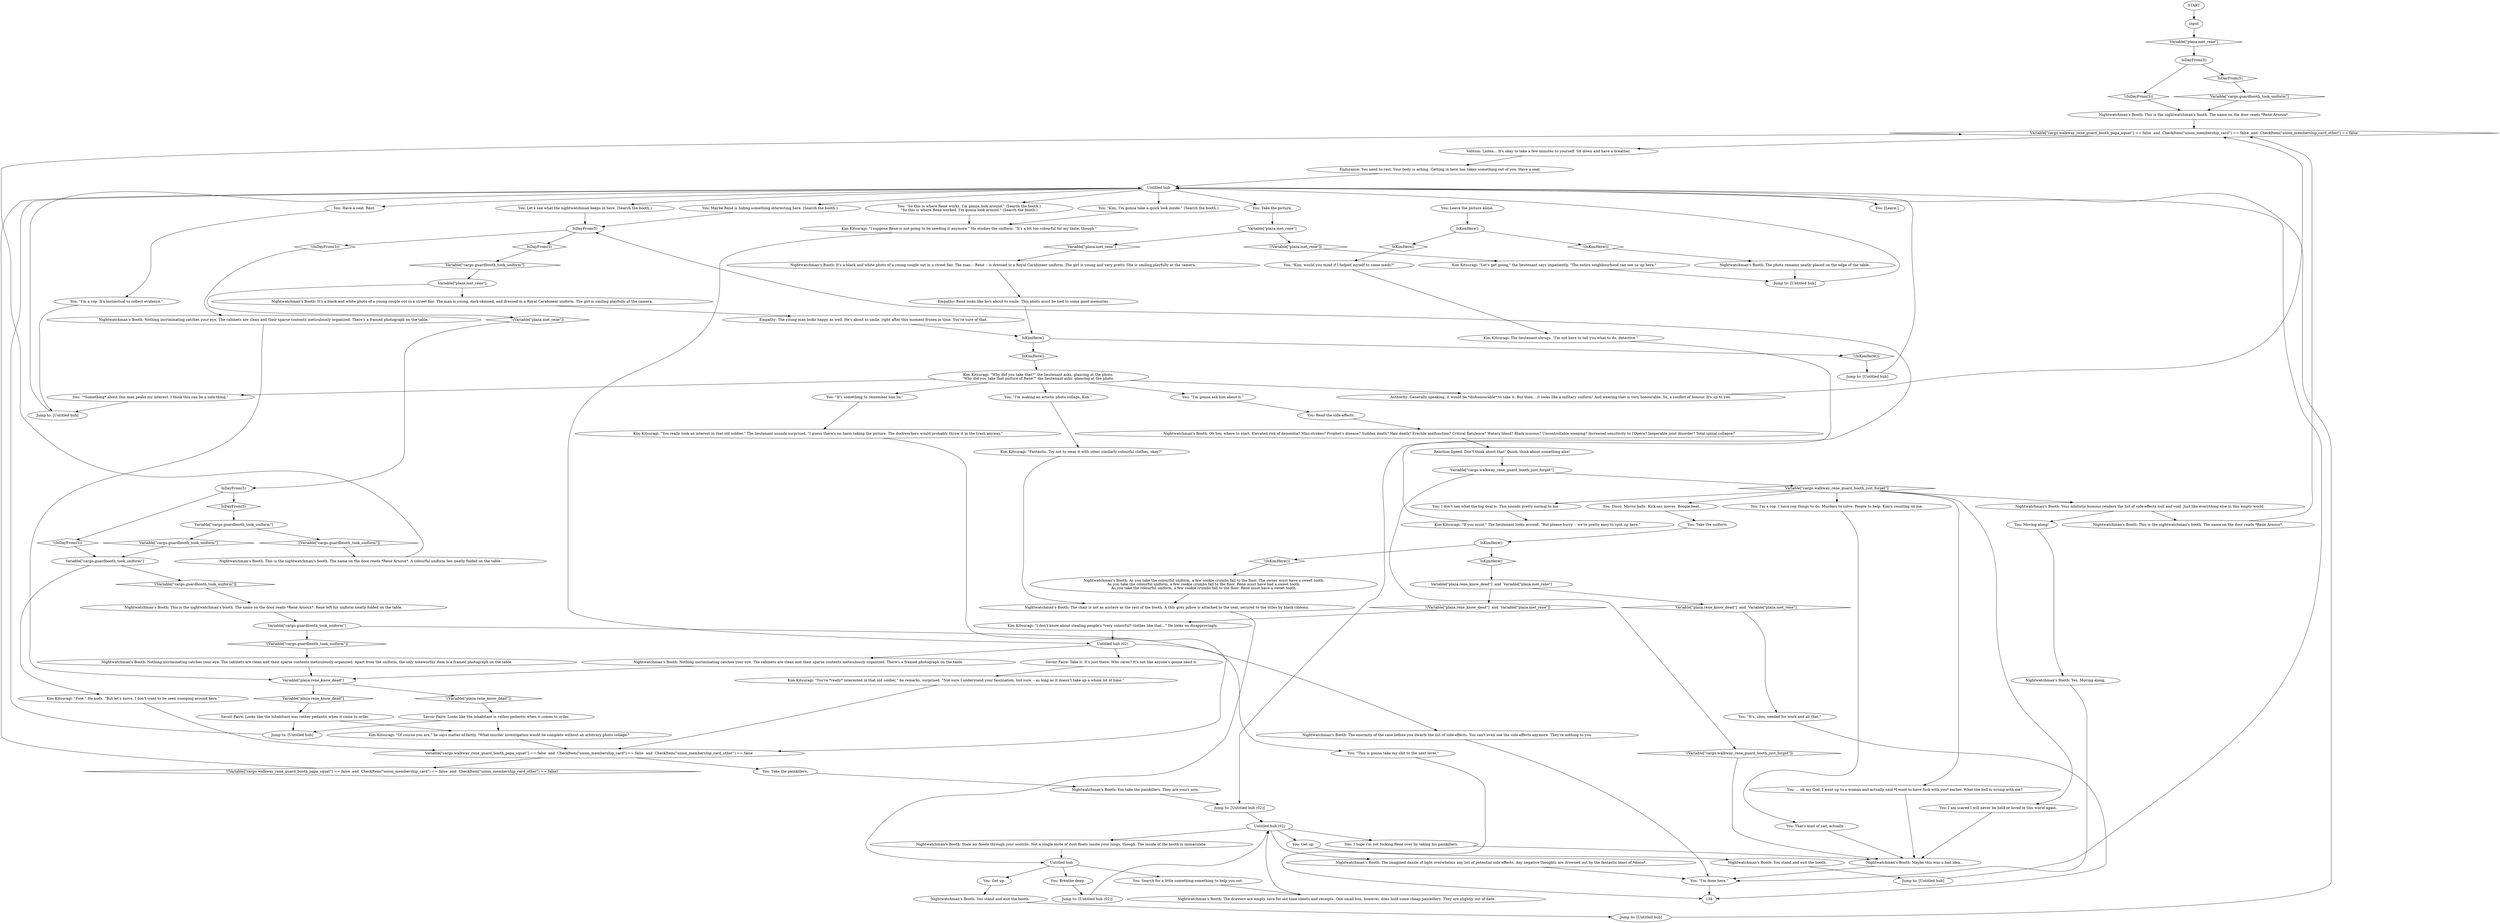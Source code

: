 # CARGO / NIGHT WATCHMAN BOOTH
# René's booth dialogue shall be in here
# ==================================================
digraph G {
	  0 [label="START"];
	  1 [label="input"];
	  2 [label="Nightwatchman's Booth: The drawers are empty save for old time sheets and receipts. One small box, however, does hold some cheap painkillers. They are slightly out of date."];
	  3 [label="Untitled hub"];
	  4 [label="Variable[\"cargo.walkway_rene_guard_booth_just_forget\"]"];
	  5 [label="Variable[\"cargo.walkway_rene_guard_booth_just_forget\"]", shape=diamond];
	  6 [label="!(Variable[\"cargo.walkway_rene_guard_booth_just_forget\"])", shape=diamond];
	  7 [label="Jump to: [Untitled hub]"];
	  8 [label="Nightwatchman's Booth: Nothing incriminating catches your eye. The cabinets are clean and their sparse contents meticulously organized. There's a framed photograph on the table."];
	  9 [label="You: \"It's something to remember him by.\""];
	  10 [label="Nightwatchman's Booth: This is the nightwatchman's booth. The name on the door reads *René Arnoux*. A colourful uniform lies neatly folded on the table."];
	  11 [label="Variable[\"plaza.met_rene\"]"];
	  12 [label="Variable[\"plaza.met_rene\"]", shape=diamond];
	  13 [label="!(Variable[\"plaza.met_rene\"])", shape=diamond];
	  14 [label="Empathy: René looks like he's about to smile. This photo must be tied to some good memories."];
	  15 [label="Nightwatchman's Booth: Oh boy, where to start. Elevated risk of dementia? Mini-strokes? Prophet's disease? Sudden death? Hair death? Erectile malfunction? Critical flatulence? Watery blood? Black mucous? Uncontrollable weeping? Increased sensitivity to l'Opéra? Inoperable joint disorder? Total spinal collapse?"];
	  16 [label="IsDayFrom(5)"];
	  17 [label="IsDayFrom(5)", shape=diamond];
	  18 [label="!(IsDayFrom(5))", shape=diamond];
	  19 [label="Untitled hub (02)"];
	  20 [label="Jump to: [Untitled hub]"];
	  21 [label="Kim Kitsuragi: The lieutenant shrugs. \"I'm not here to tell you what to do, detective.\""];
	  22 [label="IsDayFrom(5)"];
	  23 [label="IsDayFrom(5)", shape=diamond];
	  24 [label="!(IsDayFrom(5))", shape=diamond];
	  25 [label="Savoir Faire: Looks like the inhabitant is rather pedantic when it comes to order."];
	  26 [label="Variable[\"plaza.rene_know_dead\"]"];
	  27 [label="Variable[\"plaza.rene_know_dead\"]", shape=diamond];
	  28 [label="!(Variable[\"plaza.rene_know_dead\"])", shape=diamond];
	  29 [label="Empathy: The young man looks happy as well. He's about to smile, right after this moment frozen in time. You're sure of that."];
	  30 [label="You: Have a seat. Rest."];
	  31 [label="You: Breathe deep."];
	  32 [label="Nightwatchman's Booth: You stand and exit the booth."];
	  33 [label="Nightwatchman's Booth: You stand and exit the booth."];
	  34 [label="Savoir Faire: Looks like the inhabitant was rather pedantic when it came to order."];
	  35 [label="Kim Kitsuragi: \"You really took an interest in that old soldier.\" The lieutenant sounds surprised. \"I guess there's no harm taking the picture. The dockworkers would probably throw it in the trash anyway.\""];
	  36 [label="You: I don't see what the big deal is. This sounds pretty normal to me."];
	  37 [label="You: I'm a cop. I have cop things to do. Murders to solve. People to help. Kim's counting on me."];
	  38 [label="Nightwatchman's Booth: This is the nightwatchman's booth. The name on the door reads *René Arnoux*. René left his uniform neatly folded on the table."];
	  39 [label="Nightwatchman's Booth: Nothing incriminating catches your eye. The cabinets are clean and their sparse contents meticulously organized. Apart from the uniform, the only noteworthy item is a framed photograph on the table."];
	  40 [label="Nightwatchman's Booth: As you take the colourful uniform, a few cookie crumbs fall to the floor. The owner must have a sweet tooth.\nAs you take the colourful uniform, a few cookie crumbs fall to the floor. René must have had a sweet tooth.\nAs you take the colourful uniform, a few cookie crumbs fall to the floor. René must have a sweet tooth."];
	  41 [label="Nightwatchman's Booth: It's a black and white photo of a young couple out in a street fair. The man -- René -- is dressed in a Royal Carabineer uniform. The girl is young and very pretty. She is smiling playfully at the camera."];
	  42 [label="You: \"I'm gonna ask him about it.\""];
	  43 [label="Volition: Listen... It's okay to take a few minutes to yourself. Sit down and have a breather."];
	  44 [label="You: Disco. Mirror balls. Kick-ass moves. Boogie beat."];
	  45 [label="Nightwatchman's Booth: This is the nightwatchman's booth. The name on the door reads *René Arnoux*."];
	  46 [label="You: Maybe René is hiding something interesting here. (Search the booth.)"];
	  47 [label="You: [Leave.]"];
	  48 [label="Variable[\"plaza.rene_know_dead\"]  and  Variable[\"plaza.met_rene\"]"];
	  49 [label="Variable[\"plaza.rene_know_dead\"]  and  Variable[\"plaza.met_rene\"]", shape=diamond];
	  50 [label="!(Variable[\"plaza.rene_know_dead\"]  and  Variable[\"plaza.met_rene\"])", shape=diamond];
	  51 [label="IsDayFrom(5)"];
	  52 [label="IsDayFrom(5)", shape=diamond];
	  53 [label="!(IsDayFrom(5))", shape=diamond];
	  54 [label="Endurance: You need to rest. Your body is aching. Getting in here has taken something out of you. Have a seat."];
	  55 [label="You: Get up."];
	  56 [label="Nightwatchman's Booth: Maybe this was a bad idea..."];
	  57 [label="Untitled hub (02)"];
	  58 [label="Nightwatchman's Booth: Yes. Moving along."];
	  59 [label="IsKimHere()"];
	  60 [label="IsKimHere()", shape=diamond];
	  61 [label="!(IsKimHere())", shape=diamond];
	  62 [label="Nightwatchman's Booth: The photo remains neatly placed on the edge of the table."];
	  63 [label="IsKimHere()"];
	  64 [label="IsKimHere()", shape=diamond];
	  65 [label="!(IsKimHere())", shape=diamond];
	  66 [label="Kim Kitsuragi: \"Why did you take that?\" the lieutenant asks, glancing at the photo.\n\"Why did you take that picture of René?\" the lieutenant asks, glancing at the photo.
"];
	  67 [label="Jump to: [Untitled hub]"];
	  68 [label="Kim Kitsuragi: \"I don't know about stealing people's *very colourful* clothes like that...\" He looks on disapprovingly."];
	  69 [label="You: \"This is gonna take my shit to the next level.\""];
	  70 [label="Reaction Speed: Don't think about that! Quick, think about something else!"];
	  71 [label="You: ... oh my God, I went up to a woman and actually said *I want to have fuck with you* earlier. What the hell is wrong with me?"];
	  72 [label="You: Get up."];
	  73 [label="Untitled hub"];
	  74 [label="You: \"Kim, I'm gonna take a quick look inside.\" (Search the booth.)"];
	  75 [label="You: Search for a little something-something to help you out."];
	  76 [label="Jump to: [Untitled hub (02)]"];
	  77 [label="You: Let's see what the nightwatchman keeps in here. (Search the booth.)"];
	  78 [label="IsKimHere()"];
	  79 [label="IsKimHere()", shape=diamond];
	  80 [label="!(IsKimHere())", shape=diamond];
	  81 [label="Variable[\"cargo.guardbooth_took_uniform\"]"];
	  82 [label="Variable[\"cargo.guardbooth_took_uniform\"]", shape=diamond];
	  83 [label="!(Variable[\"cargo.guardbooth_took_uniform\"])", shape=diamond];
	  84 [label="You: \"I'm making an artistic photo collage, Kim.\""];
	  85 [label="Nightwatchman's Booth: You take the painkillers. They are yours now."];
	  86 [label="You: Moving along!"];
	  87 [label="Jump to: [Untitled hub]"];
	  88 [label="You: \"So this is where René works. I'm gonna look around.\" (Search the booth.)\n\"So this is where René worked. I'm gonna look around.\" (Search the booth.)
"];
	  89 [label="You: Leave the picture alone."];
	  90 [label="Jump to: [Untitled hub]"];
	  91 [label="Variable[\"cargo.walkway_rene_guard_booth_papa_squat\"] == false  and  CheckItem(\"union_membership_card\") == false  and  CheckItem(\"union_membership_card_other\") == false"];
	  92 [label="Variable[\"cargo.walkway_rene_guard_booth_papa_squat\"] == false  and  CheckItem(\"union_membership_card\") == false  and  CheckItem(\"union_membership_card_other\") == false", shape=diamond];
	  93 [label="!(Variable[\"cargo.walkway_rene_guard_booth_papa_squat\"] == false  and  CheckItem(\"union_membership_card\") == false  and  CheckItem(\"union_membership_card_other\") == false)", shape=diamond];
	  94 [label="You: Take the painkillers."];
	  95 [label="Nightwatchman's Booth: Stale air floods through your nostrils. Not a single mote of dust floats inside your lungs, though. The inside of the booth is immaculate."];
	  96 [label="Jump to: [Untitled hub (02)]"];
	  97 [label="You: \"I'm done here.\""];
	  98 [label="Nightwatchman's Booth: Nothing incriminating catches your eye. The cabinets are clean and their sparse contents meticulously organized. There's a framed photograph on the table."];
	  99 [label="Variable[\"plaza.met_rene\"]"];
	  100 [label="Variable[\"plaza.met_rene\"]", shape=diamond];
	  101 [label="!(Variable[\"plaza.met_rene\"])", shape=diamond];
	  102 [label="Nightwatchman's Booth: It's a black and white photo of a young couple out in a street fair. The man is young, dark-skinned, and dressed in a Royal Carabineer uniform. The girl is smiling playfully at the camera."];
	  103 [label="Kim Kitsuragi: \"Let's get going,\" the lieutenant says impatiently. \"The entire neighbourhood can see us up here.\""];
	  104 [label="You: \"Kim, would you mind if I helped myself to some meds?\""];
	  105 [label="You: I hope I'm not fucking René over by taking his painkillers."];
	  106 [label="You: I am scared I will never be held or loved in this world again."];
	  107 [label="Nightwatchman's Booth: Your nihilistic humour renders the list of side-effects null and void. Just like everything else in this empty world."];
	  108 [label="Kim Kitsuragi: \"If you must.\" The lieutenant looks around. \"But please hurry -- we're pretty easy to spot up here.\""];
	  109 [label="Kim Kitsuragi: \"I suppose René is not going to be needing it anymore.\" He studies the uniform. \"It's a bit too colourful for my taste, though.\""];
	  110 [label="You: \"It's, uhm, needed for work and all that.\""];
	  111 [label="Savoir Faire: Take it. It's just there. Who cares? It's not like anyone's gonna need it."];
	  112 [label="Variable[\"cargo.guardbooth_took_uniform\"]"];
	  113 [label="Variable[\"cargo.guardbooth_took_uniform\"]", shape=diamond];
	  114 [label="!(Variable[\"cargo.guardbooth_took_uniform\"])", shape=diamond];
	  115 [label="Nightwatchman's Booth: The enormity of the case before you dwarfs the list of side-effects. You can't even see the side-effects anymore. They're nothing to you."];
	  116 [label="You: That's kind of sad, actually..."];
	  117 [label="Nightwatchman's Booth: This is the nightwatchman's booth. The name on the door reads *René Arnoux*."];
	  118 [label="Variable[\"cargo.guardbooth_took_uniform\"]"];
	  119 [label="Variable[\"cargo.guardbooth_took_uniform\"]", shape=diamond];
	  120 [label="!(Variable[\"cargo.guardbooth_took_uniform\"])", shape=diamond];
	  121 [label="Kim Kitsuragi: \"Fine.\" He nods. \"But let's move. I don't want to be seen snooping around here.\""];
	  122 [label="Jump to: [Untitled hub]"];
	  123 [label="Nightwatchman's Booth: The chair is not as austere as the rest of the booth. A thin grey pillow is attached to the seat, secured to the stiles by black ribbons."];
	  124 [label="You: \"I'm a cop. It's instinctual to collect evidence.\""];
	  125 [label="You: \"*Something* about this man peaks my interest. I think this can be a side-thing.\""];
	  126 [label="Authority: Generally speaking, it would be *dishonourable* to take it. But then... it looks like a military uniform! And wearing that is very honourable. So, a conflict of honour. It's up to you."];
	  127 [label="Kim Kitsuragi: \"You're *really* interested in that old soldier,\" he remarks, surprised. \"Not sure I understand your fascination, but sure -- as long as it doesn't take up a whole lot of time.\""];
	  128 [label="You: Read the side-effects."];
	  129 [label="Nightwatchman's Booth: The imagined dazzle of light overwhelms any list of potential side-effects. Any negative thoughts are drowned out by the fantastic blast of *disco*."];
	  130 [label="You: Take the uniform."];
	  131 [label="You: Take the picture."];
	  132 [label="Kim Kitsuragi: \"Of course you are,\" he says matter-of-factly. \"What murder investigation would be complete without an arbitrary photo collage.\""];
	  133 [label="Kim Kitsuragi: \"Fantastic. Try not to wear it with other similarly colourful clothes, okay?\""];
	  0 -> 1
	  1 -> 100
	  2 -> 57
	  3 -> 75
	  3 -> 55
	  3 -> 31
	  4 -> 5
	  4 -> 6
	  5 -> 36
	  5 -> 37
	  5 -> 71
	  5 -> 106
	  5 -> 107
	  5 -> 44
	  6 -> 56
	  7 -> 73
	  8 -> 26
	  9 -> 35
	  10 -> 92
	  11 -> 12
	  11 -> 13
	  12 -> 41
	  13 -> 103
	  14 -> 63
	  15 -> 70
	  16 -> 17
	  16 -> 18
	  17 -> 119
	  18 -> 45
	  19 -> 98
	  19 -> 69
	  19 -> 111
	  20 -> 73
	  21 -> 76
	  22 -> 24
	  22 -> 23
	  23 -> 81
	  24 -> 118
	  25 -> 90
	  25 -> 132
	  26 -> 27
	  26 -> 28
	  27 -> 34
	  28 -> 25
	  29 -> 63
	  30 -> 124
	  31 -> 96
	  32 -> 20
	  33 -> 87
	  34 -> 90
	  34 -> 132
	  35 -> 91
	  36 -> 108
	  37 -> 116
	  38 -> 112
	  39 -> 26
	  40 -> 123
	  41 -> 14
	  42 -> 128
	  43 -> 54
	  44 -> 130
	  45 -> 92
	  46 -> 51
	  48 -> 49
	  48 -> 50
	  49 -> 110
	  50 -> 68
	  51 -> 52
	  51 -> 53
	  52 -> 113
	  53 -> 8
	  54 -> 73
	  55 -> 32
	  56 -> 97
	  57 -> 72
	  57 -> 105
	  57 -> 129
	  57 -> 95
	  58 -> 97
	  59 -> 60
	  59 -> 61
	  60 -> 104
	  61 -> 62
	  62 -> 7
	  63 -> 64
	  63 -> 65
	  64 -> 66
	  65 -> 67
	  66 -> 9
	  66 -> 42
	  66 -> 84
	  66 -> 125
	  66 -> 126
	  67 -> 73
	  68 -> 19
	  69 -> 134
	  70 -> 4
	  71 -> 56
	  72 -> 33
	  73 -> 131
	  73 -> 74
	  73 -> 77
	  73 -> 46
	  73 -> 47
	  73 -> 88
	  73 -> 30
	  74 -> 109
	  75 -> 2
	  76 -> 57
	  77 -> 51
	  78 -> 80
	  78 -> 79
	  79 -> 48
	  80 -> 40
	  81 -> 82
	  81 -> 83
	  82 -> 118
	  83 -> 10
	  84 -> 133
	  85 -> 76
	  86 -> 58
	  87 -> 73
	  88 -> 109
	  89 -> 59
	  90 -> 73
	  91 -> 93
	  91 -> 94
	  92 -> 43
	  93 -> 73
	  94 -> 85
	  95 -> 3
	  96 -> 57
	  97 -> 134
	  98 -> 26
	  99 -> 101
	  99 -> 102
	  100 -> 16
	  101 -> 22
	  102 -> 29
	  103 -> 7
	  104 -> 21
	  105 -> 56
	  106 -> 56
	  107 -> 117
	  107 -> 86
	  108 -> 51
	  109 -> 19
	  110 -> 134
	  111 -> 127
	  112 -> 114
	  112 -> 115
	  113 -> 99
	  114 -> 39
	  115 -> 97
	  116 -> 56
	  117 -> 92
	  118 -> 120
	  118 -> 121
	  119 -> 45
	  120 -> 38
	  121 -> 91
	  122 -> 73
	  123 -> 3
	  124 -> 122
	  125 -> 122
	  126 -> 92
	  127 -> 91
	  128 -> 15
	  129 -> 97
	  130 -> 78
	  131 -> 11
	  132 -> 91
	  133 -> 123
}

